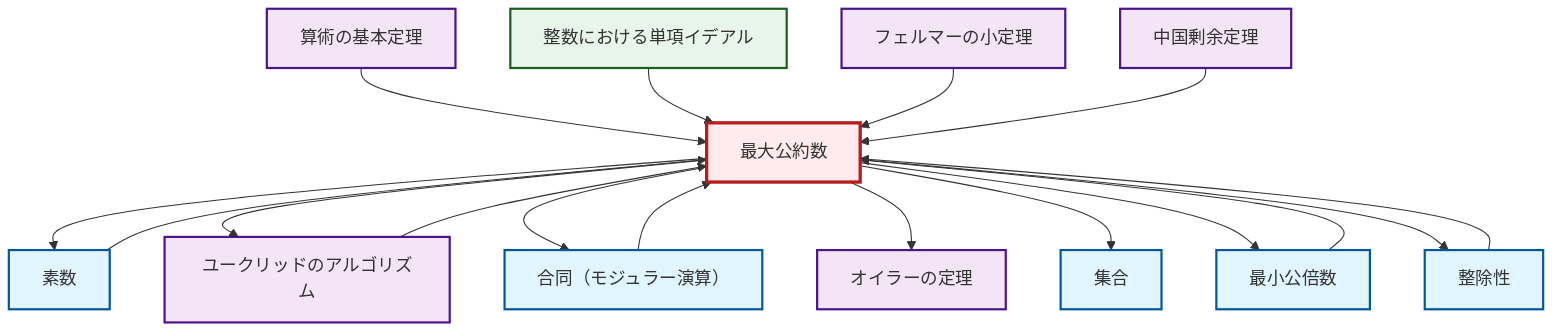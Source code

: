 graph TD
    classDef definition fill:#e1f5fe,stroke:#01579b,stroke-width:2px
    classDef theorem fill:#f3e5f5,stroke:#4a148c,stroke-width:2px
    classDef axiom fill:#fff3e0,stroke:#e65100,stroke-width:2px
    classDef example fill:#e8f5e9,stroke:#1b5e20,stroke-width:2px
    classDef current fill:#ffebee,stroke:#b71c1c,stroke-width:3px
    thm-fermat-little["フェルマーの小定理"]:::theorem
    def-prime["素数"]:::definition
    thm-euclidean-algorithm["ユークリッドのアルゴリズム"]:::theorem
    def-lcm["最小公倍数"]:::definition
    def-gcd["最大公約数"]:::definition
    def-set["集合"]:::definition
    thm-euler["オイラーの定理"]:::theorem
    thm-fundamental-arithmetic["算術の基本定理"]:::theorem
    ex-principal-ideal["整数における単項イデアル"]:::example
    def-congruence["合同（モジュラー演算）"]:::definition
    def-divisibility["整除性"]:::definition
    thm-chinese-remainder["中国剰余定理"]:::theorem
    def-lcm --> def-gcd
    def-gcd --> def-prime
    def-gcd --> thm-euclidean-algorithm
    def-gcd --> def-congruence
    def-gcd --> thm-euler
    def-prime --> def-gcd
    thm-fundamental-arithmetic --> def-gcd
    thm-euclidean-algorithm --> def-gcd
    def-divisibility --> def-gcd
    def-gcd --> def-set
    ex-principal-ideal --> def-gcd
    thm-fermat-little --> def-gcd
    def-congruence --> def-gcd
    thm-chinese-remainder --> def-gcd
    def-gcd --> def-lcm
    def-gcd --> def-divisibility
    class def-gcd current